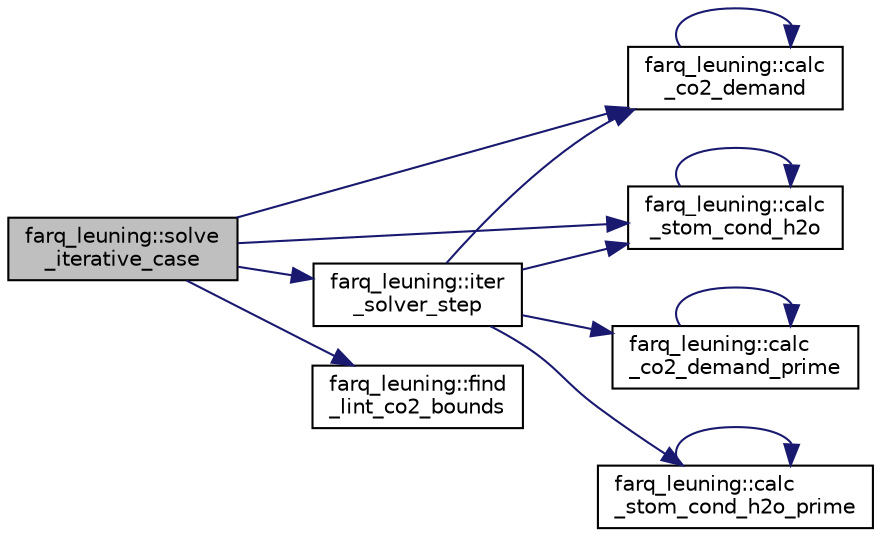 digraph "farq_leuning::solve_iterative_case"
{
 // LATEX_PDF_SIZE
  edge [fontname="Helvetica",fontsize="10",labelfontname="Helvetica",labelfontsize="10"];
  node [fontname="Helvetica",fontsize="10",shape=record];
  rankdir="LR";
  Node1 [label="farq_leuning::solve\l_iterative_case",height=0.2,width=0.4,color="black", fillcolor="grey75", style="filled", fontcolor="black",tooltip=" "];
  Node1 -> Node2 [color="midnightblue",fontsize="10",style="solid",fontname="Helvetica"];
  Node2 [label="farq_leuning::calc\l_co2_demand",height=0.2,width=0.4,color="black", fillcolor="white", style="filled",URL="$namespacefarq__leuning.html#a352557ea036ca11f584af33a1f696474",tooltip=" "];
  Node2 -> Node2 [color="midnightblue",fontsize="10",style="solid",fontname="Helvetica"];
  Node1 -> Node3 [color="midnightblue",fontsize="10",style="solid",fontname="Helvetica"];
  Node3 [label="farq_leuning::calc\l_stom_cond_h2o",height=0.2,width=0.4,color="black", fillcolor="white", style="filled",URL="$namespacefarq__leuning.html#a6cd77053366cf0fc61e79404a5b87470",tooltip=" "];
  Node3 -> Node3 [color="midnightblue",fontsize="10",style="solid",fontname="Helvetica"];
  Node1 -> Node4 [color="midnightblue",fontsize="10",style="solid",fontname="Helvetica"];
  Node4 [label="farq_leuning::find\l_lint_co2_bounds",height=0.2,width=0.4,color="black", fillcolor="white", style="filled",URL="$namespacefarq__leuning.html#a6007b3b48ab79881236b51f00f4ff871",tooltip=" "];
  Node1 -> Node5 [color="midnightblue",fontsize="10",style="solid",fontname="Helvetica"];
  Node5 [label="farq_leuning::iter\l_solver_step",height=0.2,width=0.4,color="black", fillcolor="white", style="filled",URL="$namespacefarq__leuning.html#af68e8bca4f7bd60cd83ab72744a6720e",tooltip=" "];
  Node5 -> Node2 [color="midnightblue",fontsize="10",style="solid",fontname="Helvetica"];
  Node5 -> Node6 [color="midnightblue",fontsize="10",style="solid",fontname="Helvetica"];
  Node6 [label="farq_leuning::calc\l_co2_demand_prime",height=0.2,width=0.4,color="black", fillcolor="white", style="filled",URL="$namespacefarq__leuning.html#a3912662328b4cfc338771dd528ff6689",tooltip=" "];
  Node6 -> Node6 [color="midnightblue",fontsize="10",style="solid",fontname="Helvetica"];
  Node5 -> Node3 [color="midnightblue",fontsize="10",style="solid",fontname="Helvetica"];
  Node5 -> Node7 [color="midnightblue",fontsize="10",style="solid",fontname="Helvetica"];
  Node7 [label="farq_leuning::calc\l_stom_cond_h2o_prime",height=0.2,width=0.4,color="black", fillcolor="white", style="filled",URL="$namespacefarq__leuning.html#a055f789b8be750739cb8a2c0a8e2b299",tooltip=" "];
  Node7 -> Node7 [color="midnightblue",fontsize="10",style="solid",fontname="Helvetica"];
}
